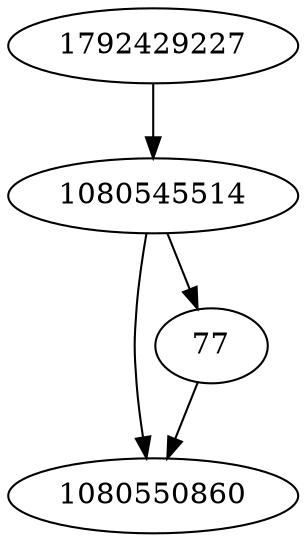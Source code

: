 strict digraph  {
1080545514;
1792429227;
1080550860;
77;
1080545514 -> 1080550860;
1080545514 -> 77;
1792429227 -> 1080545514;
77 -> 1080550860;
}
